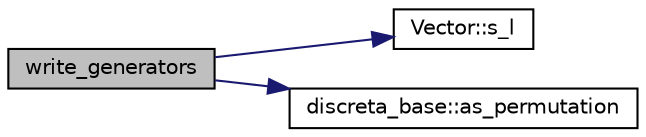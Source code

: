 digraph "write_generators"
{
  edge [fontname="Helvetica",fontsize="10",labelfontname="Helvetica",labelfontsize="10"];
  node [fontname="Helvetica",fontsize="10",shape=record];
  rankdir="LR";
  Node3861 [label="write_generators",height=0.2,width=0.4,color="black", fillcolor="grey75", style="filled", fontcolor="black"];
  Node3861 -> Node3862 [color="midnightblue",fontsize="10",style="solid",fontname="Helvetica"];
  Node3862 [label="Vector::s_l",height=0.2,width=0.4,color="black", fillcolor="white", style="filled",URL="$d5/db2/class_vector.html#ad2dc082288f858d22a528832289e0704"];
  Node3861 -> Node3863 [color="midnightblue",fontsize="10",style="solid",fontname="Helvetica"];
  Node3863 [label="discreta_base::as_permutation",height=0.2,width=0.4,color="black", fillcolor="white", style="filled",URL="$d7/d71/classdiscreta__base.html#aa4e72f36a82984239b12ae831e131098"];
}
